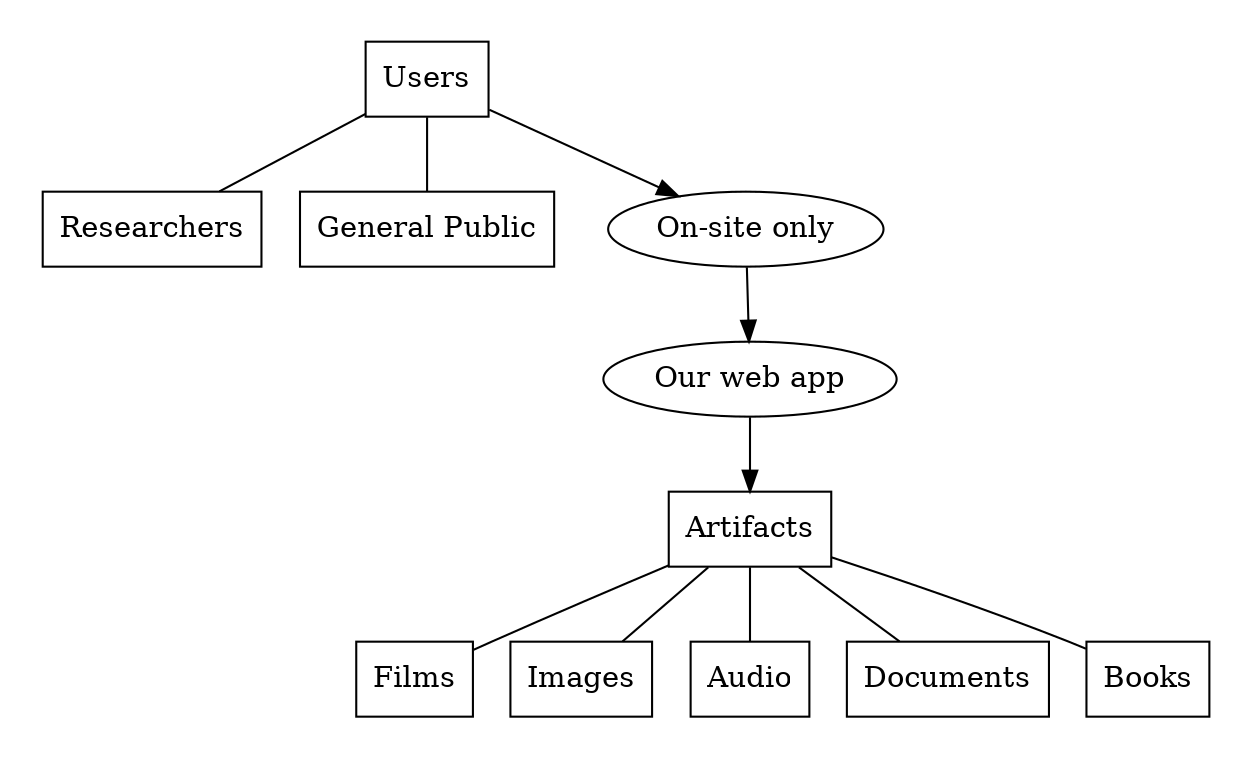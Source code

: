// Ideal scenario

digraph domain {
  compound = true;
  node [shape=ellipse];

  subgraph noarrows {
    color = white;
    edge [dir=none];
    
    subgraph cluster1 {
      color = white;
      node [shape=box];
      u [label="Users"];
      r [label="Researchers"];
      g [label="General Public"];
    }

    subgraph cluster2 {
      color = white;
      node [shape=box];
      ar [label="Artifacts"];
      f [label="Films"];
      i [label="Images"];
      a [label="Audio"];
      d [label="Documents"];
      b [label="Books"];
    }

    u -> {r; g};
    ar -> {f; i; a; d; b};
  }

  subgraph cluster3 {
    color = white;
    site [label="On-site only"];
    ours [label="Our web app"];
  }

  u -> site;
  site -> ours;
  ours -> ar;
}
